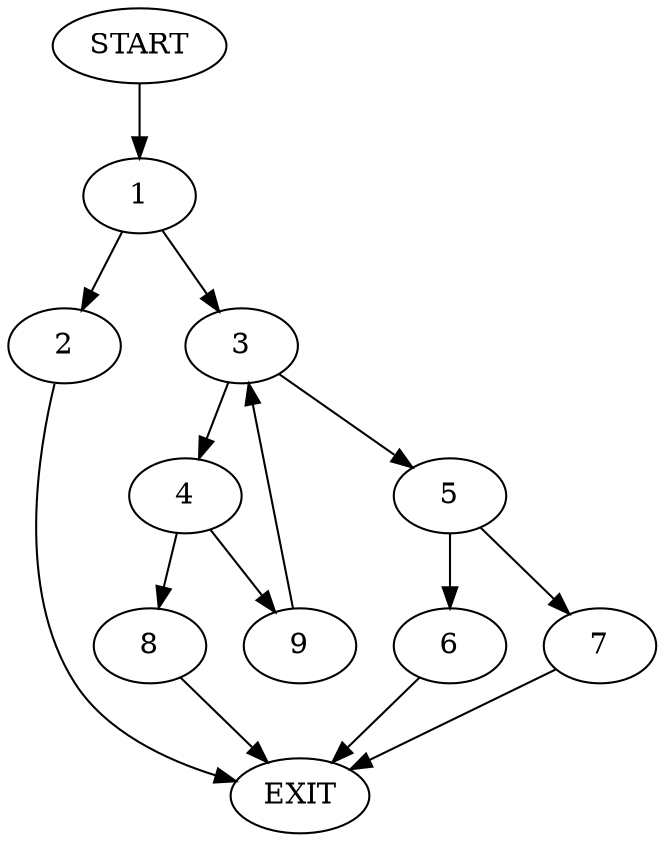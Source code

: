 digraph {
0 [label="START"]
10 [label="EXIT"]
0 -> 1
1 -> 2
1 -> 3
3 -> 4
3 -> 5
2 -> 10
5 -> 6
5 -> 7
4 -> 8
4 -> 9
9 -> 3
8 -> 10
7 -> 10
6 -> 10
}
